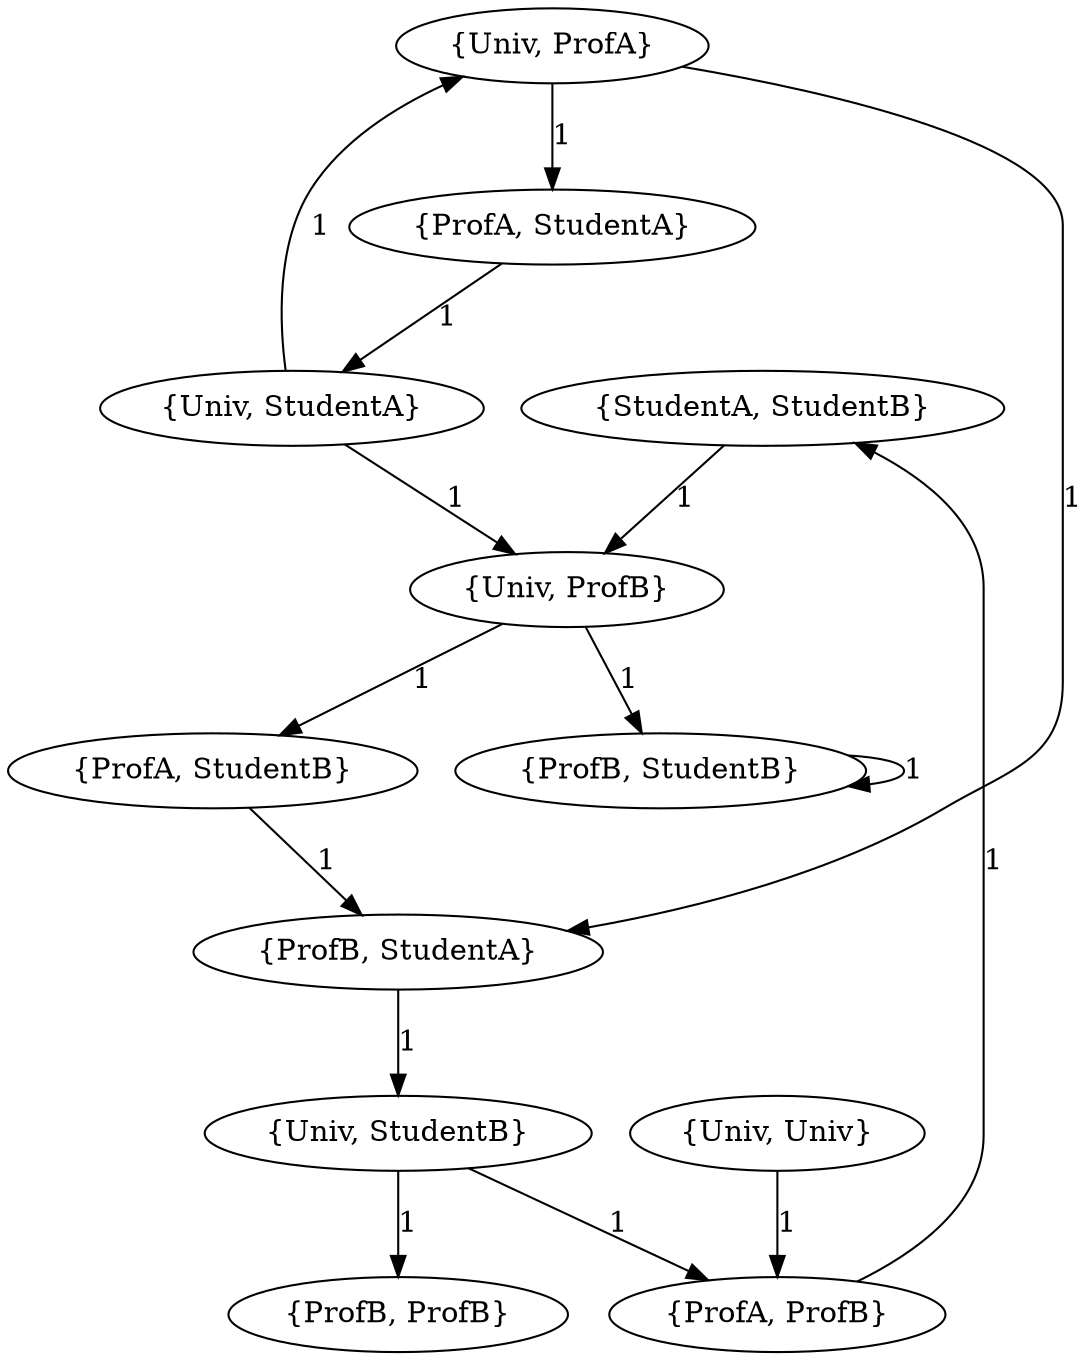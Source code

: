 digraph G {
0 -> 8[label="1"];
1 -> 1[label="1"];
2 -> 6[label="1"];
3 -> 2[label="1"];
4 -> 7[label="1"];
5 -> 0[label="1"];
6 -> 11[label="1"];
6 -> 5[label="1"];
7 -> 8[label="1"];
7 -> 9[label="1"];
8 -> 1[label="1"];
8 -> 3[label="1"];
9 -> 2[label="1"];
9 -> 4[label="1"];
10 -> 5[label="1"];
0 [label="{StudentA, StudentB}"];
1 [label="{ProfB, StudentB}"];
2 [label="{ProfB, StudentA}"];
3 [label="{ProfA, StudentB}"];
4 [label="{ProfA, StudentA}"];
5 [label="{ProfA, ProfB}"];
6 [label="{Univ, StudentB}"];
7 [label="{Univ, StudentA}"];
8 [label="{Univ, ProfB}"];
9 [label="{Univ, ProfA}"];
10 [label="{Univ, Univ}"];
11 [label="{ProfB, ProfB}"];
}
